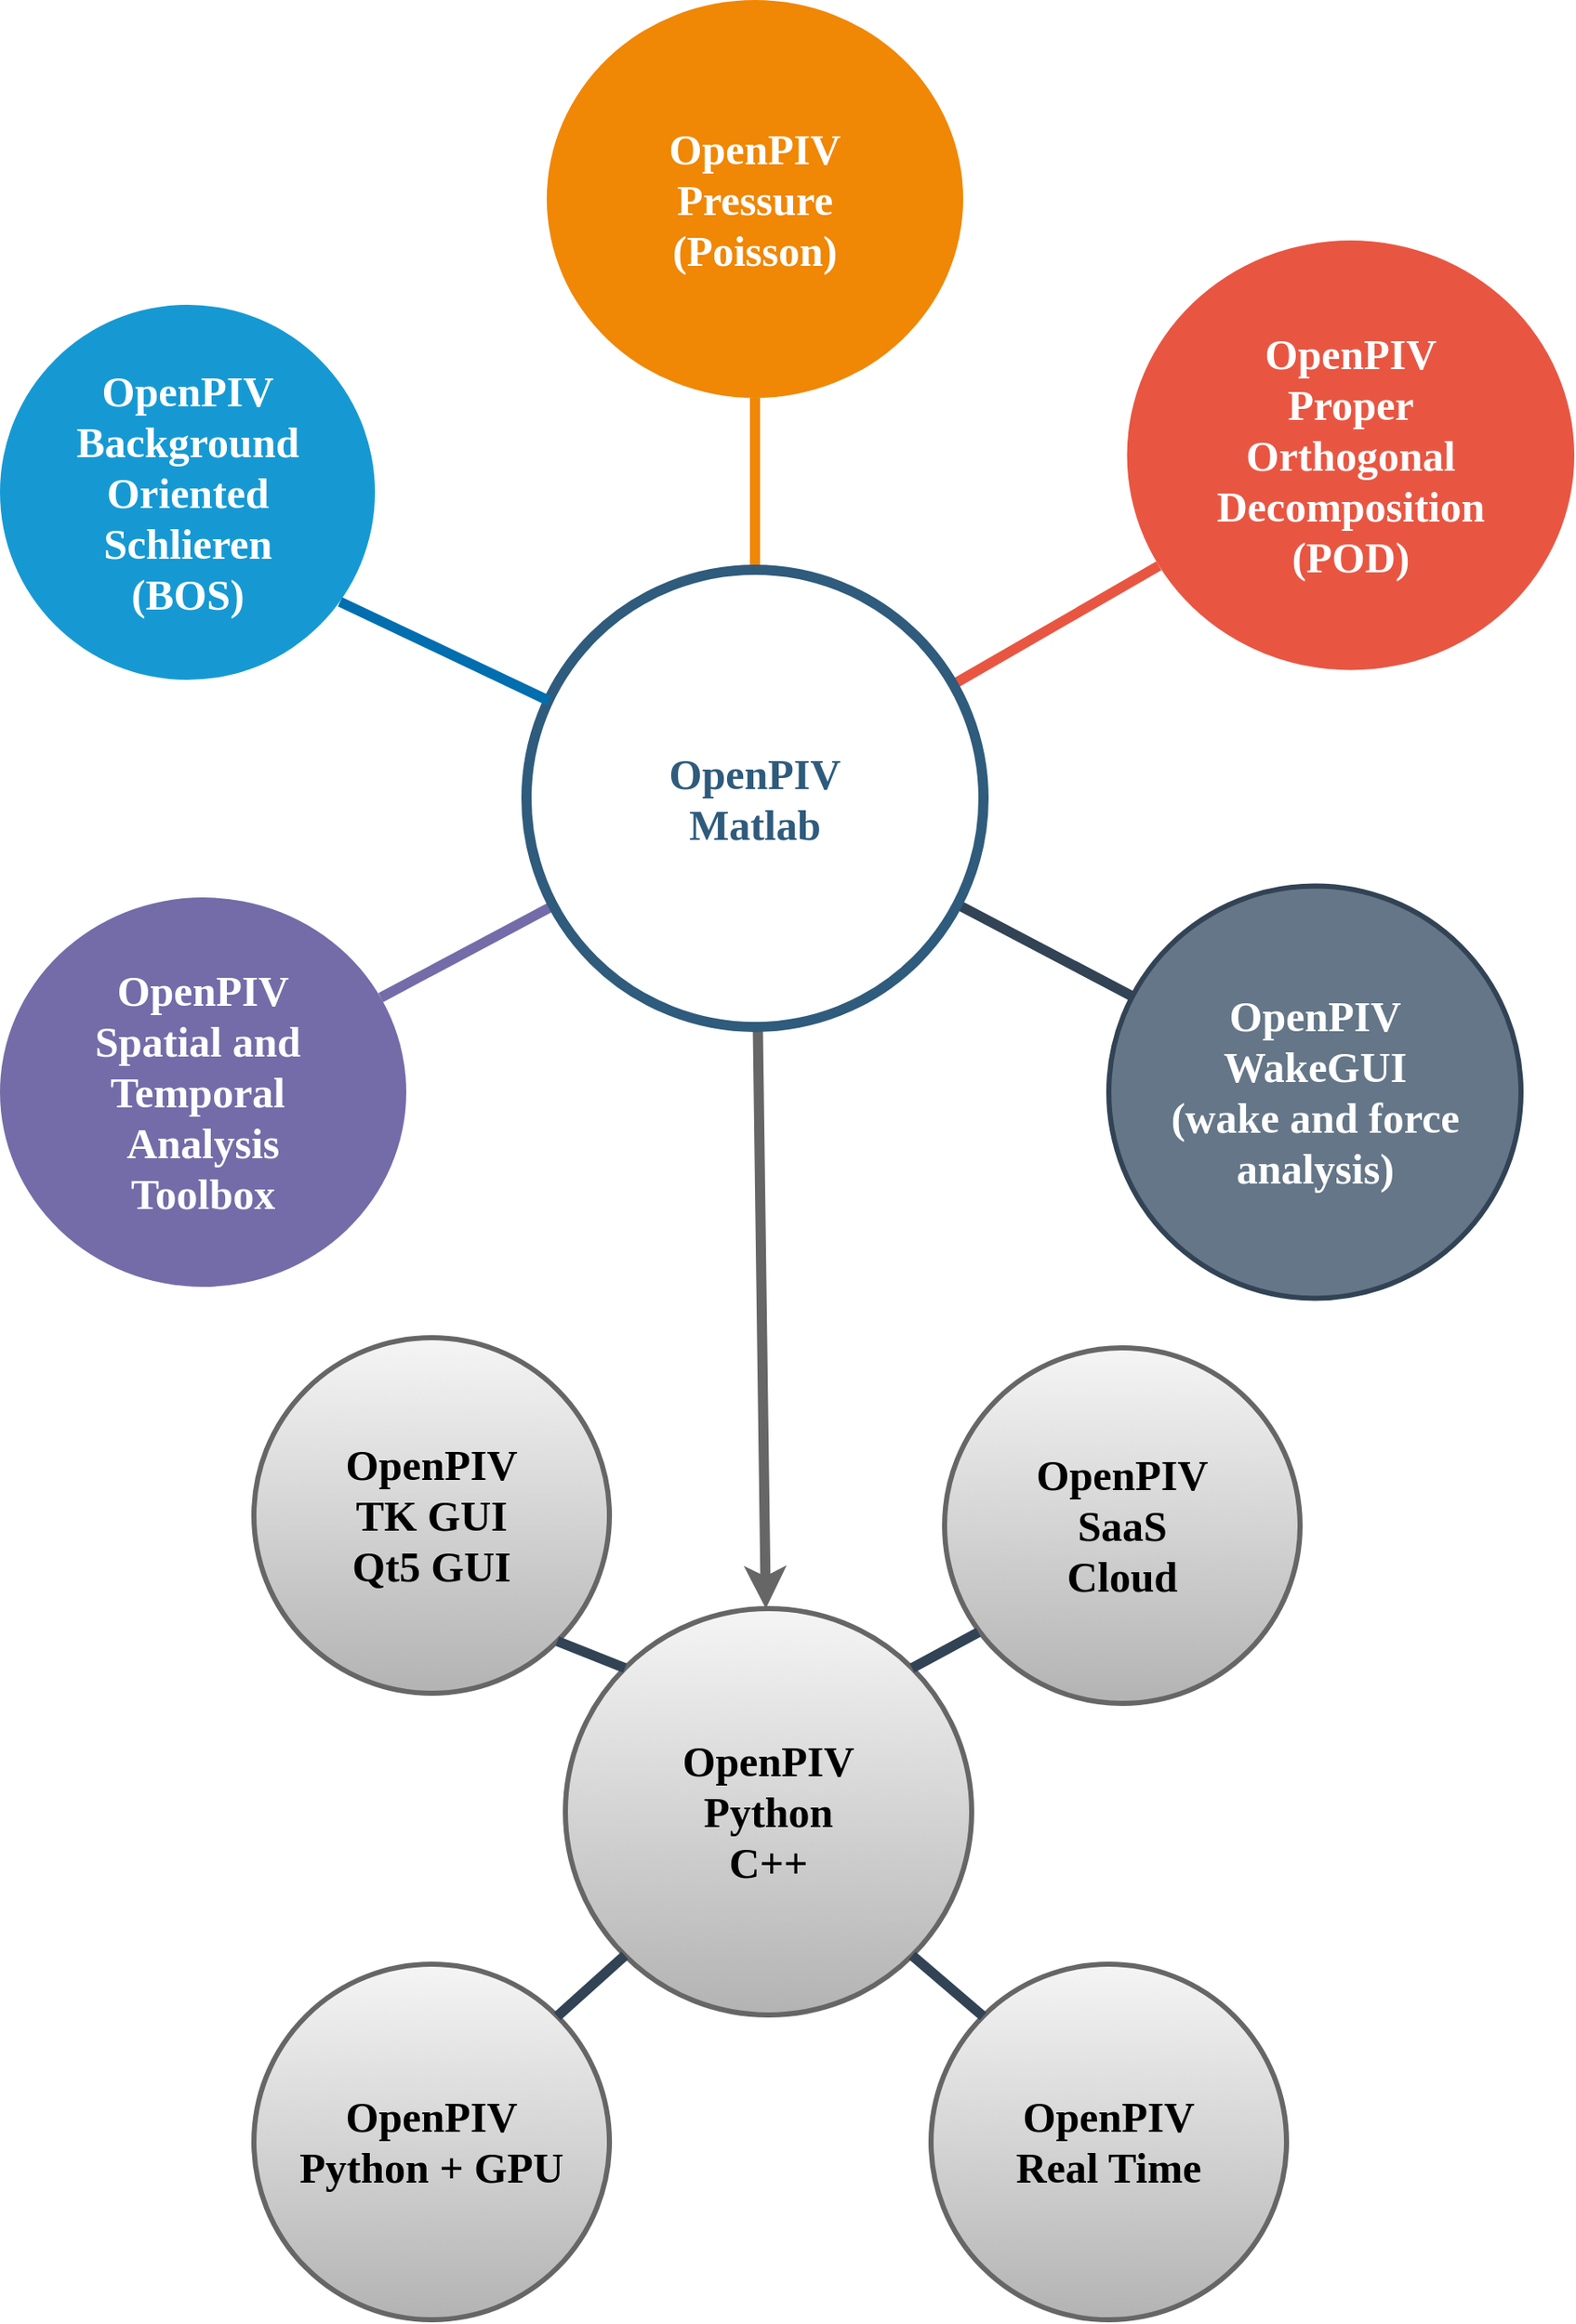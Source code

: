 <mxfile version="12.9.2" type="github">
  <diagram id="6a731a19-8d31-9384-78a2-239565b7b9f0" name="Page-1">
    <mxGraphModel dx="2316" dy="1018" grid="1" gridSize="10" guides="1" tooltips="1" connect="1" arrows="1" fold="1" page="1" pageScale="1" pageWidth="1169" pageHeight="827" background="#ffffff" math="0" shadow="0">
      <root>
        <mxCell id="0" />
        <mxCell id="1" parent="0" />
        <mxCell id="1351" value="OpenPIV&lt;br style=&quot;font-size: 25px;&quot;&gt;Pressure&lt;br style=&quot;font-size: 25px;&quot;&gt;(Poisson)" style="ellipse;whiteSpace=wrap;html=1;shadow=0;fontFamily=Tahoma;fontSize=25;fontColor=#FFFFFF;align=center;strokeWidth=3;fillColor=#F08705;strokeColor=none;gradientColor=none;fontStyle=1" parent="1" vertex="1">
          <mxGeometry x="973" y="340" width="246" height="235" as="geometry" />
        </mxCell>
        <mxCell id="1352" value="OpenPIV&lt;br style=&quot;font-size: 25px;&quot;&gt;Proper&lt;br style=&quot;font-size: 25px;&quot;&gt;Orthogonal&lt;br style=&quot;font-size: 25px;&quot;&gt;Decomposition&lt;br style=&quot;font-size: 25px;&quot;&gt;(POD)" style="ellipse;whiteSpace=wrap;html=1;shadow=0;fontFamily=Tahoma;fontSize=25;fontColor=#FFFFFF;align=center;strokeWidth=3;fillColor=#E85642;strokeColor=none;fontStyle=1" parent="1" vertex="1">
          <mxGeometry x="1315.79" y="482" width="264.21" height="253.75" as="geometry" />
        </mxCell>
        <mxCell id="1353" value="OpenPIV&lt;br style=&quot;font-size: 25px&quot;&gt;WakeGUI&lt;br style=&quot;font-size: 25px&quot;&gt;(wake and force analysis)" style="ellipse;whiteSpace=wrap;html=1;shadow=0;fontFamily=Tahoma;fontSize=25;align=center;strokeWidth=3;fillColor=#647687;strokeColor=#314354;fontColor=#ffffff;fontStyle=1" parent="1" vertex="1">
          <mxGeometry x="1305.01" y="863.25" width="243.5" height="243.5" as="geometry" />
        </mxCell>
        <mxCell id="1354" value="OpenPIV&lt;br style=&quot;font-size: 25px;&quot;&gt;Python&lt;br style=&quot;font-size: 25px;&quot;&gt;C++" style="ellipse;whiteSpace=wrap;html=1;shadow=0;fontFamily=Tahoma;fontSize=25;align=center;strokeWidth=3;fillColor=#f5f5f5;strokeColor=#666666;gradientColor=#b3b3b3;fontStyle=1" parent="1" vertex="1">
          <mxGeometry x="984" y="1290" width="240" height="240" as="geometry" />
        </mxCell>
        <mxCell id="1360" style="endArrow=none;strokeWidth=6;strokeColor=#f08705;html=1;fontStyle=1;fontFamily=Tahoma;fontSize=25;" parent="1" source="1515" target="1351" edge="1">
          <mxGeometry relative="1" as="geometry" />
        </mxCell>
        <mxCell id="1361" style="endArrow=none;strokeWidth=6;strokeColor=#E85642;html=1;fontStyle=1;fontFamily=Tahoma;fontSize=25;" parent="1" source="1515" target="1352" edge="1">
          <mxGeometry relative="1" as="geometry" />
        </mxCell>
        <mxCell id="1362" style="endArrow=none;strokeWidth=6;strokeColor=#314354;html=1;fillColor=#647687;fontStyle=1;fontFamily=Tahoma;fontSize=25;" parent="1" source="1515" target="1353" edge="1">
          <mxGeometry relative="1" as="geometry" />
        </mxCell>
        <mxCell id="1363" style="endArrow=none;strokeWidth=6;strokeColor=#736CA8;html=1;fontStyle=1;fontFamily=Tahoma;fontSize=25;" parent="1" source="1515" target="1516" edge="1">
          <mxGeometry relative="1" as="geometry" />
        </mxCell>
        <mxCell id="1364" style="endArrow=classic;strokeWidth=6;strokeColor=#666666;html=1;gradientColor=#b3b3b3;fillColor=#f5f5f5;fontStyle=1;fontFamily=Tahoma;fontSize=25;endFill=0;" parent="1" source="1515" target="1354" edge="1">
          <mxGeometry relative="1" as="geometry" />
        </mxCell>
        <mxCell id="1515" value="OpenPIV&lt;br style=&quot;font-size: 25px;&quot;&gt;Matlab" style="ellipse;whiteSpace=wrap;html=1;shadow=0;fontFamily=Tahoma;fontSize=25;fontColor=#2F5B7C;align=center;strokeColor=#2F5B7C;strokeWidth=6;fillColor=#FFFFFF;fontStyle=1;gradientColor=none;" parent="1" vertex="1">
          <mxGeometry x="961" y="676.5" width="270" height="270" as="geometry" />
        </mxCell>
        <mxCell id="1516" value="OpenPIV&lt;br style=&quot;font-size: 25px;&quot;&gt;Spatial and&amp;nbsp;&lt;br style=&quot;font-size: 25px;&quot;&gt;Temporal&amp;nbsp;&lt;br style=&quot;font-size: 25px;&quot;&gt;Analysis&lt;br style=&quot;font-size: 25px;&quot;&gt;Toolbox" style="ellipse;whiteSpace=wrap;html=1;shadow=0;fontFamily=Tahoma;fontSize=25;fontColor=#FFFFFF;align=center;strokeWidth=3;fillColor=#736ca8;strokeColor=none;fontStyle=1" parent="1" vertex="1">
          <mxGeometry x="650" y="870" width="240" height="230" as="geometry" />
        </mxCell>
        <mxCell id="1350" value="OpenPIV&lt;br style=&quot;font-size: 25px;&quot;&gt;Background&lt;br style=&quot;font-size: 25px;&quot;&gt;Oriented&lt;br style=&quot;font-size: 25px;&quot;&gt;Schlieren&lt;br style=&quot;font-size: 25px;&quot;&gt;(BOS)" style="ellipse;whiteSpace=wrap;html=1;shadow=0;fontFamily=Tahoma;fontSize=25;fontColor=#FFFFFF;align=center;strokeWidth=3;fillColor=#1699D3;strokeColor=none;fontStyle=1" parent="1" vertex="1">
          <mxGeometry x="650" y="520" width="221.5" height="221.5" as="geometry" />
        </mxCell>
        <mxCell id="OUzuYK2X_hW6qibeQStF-1544" style="endArrow=none;strokeWidth=6;strokeColor=#006EAF;html=1;fillColor=#1ba1e2;entryX=0.907;entryY=0.792;entryDx=0;entryDy=0;entryPerimeter=0;fontStyle=1;fontFamily=Tahoma;fontSize=25;" edge="1" parent="1" source="1515" target="1350">
          <mxGeometry relative="1" as="geometry">
            <mxPoint x="1004.28" y="712.442" as="sourcePoint" />
            <mxPoint x="602" y="420" as="targetPoint" />
          </mxGeometry>
        </mxCell>
        <mxCell id="OUzuYK2X_hW6qibeQStF-1546" value="OpenPIV&lt;br style=&quot;font-size: 25px&quot;&gt;TK GUI&lt;br style=&quot;font-size: 25px&quot;&gt;Qt5 GUI" style="ellipse;whiteSpace=wrap;html=1;shadow=0;fontFamily=Tahoma;fontSize=25;align=center;strokeWidth=3;fillColor=#f5f5f5;strokeColor=#666666;gradientColor=#b3b3b3;fontStyle=1" vertex="1" parent="1">
          <mxGeometry x="800" y="1130" width="210" height="210" as="geometry" />
        </mxCell>
        <mxCell id="OUzuYK2X_hW6qibeQStF-1547" value="OpenPIV&lt;br style=&quot;font-size: 25px&quot;&gt;Python + GPU" style="ellipse;whiteSpace=wrap;html=1;shadow=0;fontFamily=Tahoma;fontSize=25;align=center;strokeWidth=3;fillColor=#f5f5f5;strokeColor=#666666;gradientColor=#b3b3b3;fontStyle=1" vertex="1" parent="1">
          <mxGeometry x="800" y="1500" width="210" height="210" as="geometry" />
        </mxCell>
        <mxCell id="OUzuYK2X_hW6qibeQStF-1548" value="OpenPIV&lt;br style=&quot;font-size: 25px&quot;&gt;Real Time" style="ellipse;whiteSpace=wrap;html=1;shadow=0;fontFamily=Tahoma;fontSize=25;align=center;strokeWidth=3;fillColor=#f5f5f5;strokeColor=#666666;gradientColor=#b3b3b3;fontStyle=1" vertex="1" parent="1">
          <mxGeometry x="1200" y="1500" width="210" height="210" as="geometry" />
        </mxCell>
        <mxCell id="OUzuYK2X_hW6qibeQStF-1549" value="OpenPIV&lt;br style=&quot;font-size: 25px&quot;&gt;SaaS&lt;br&gt;Cloud" style="ellipse;whiteSpace=wrap;html=1;shadow=0;fontFamily=Tahoma;fontSize=25;align=center;strokeWidth=3;fillColor=#f5f5f5;strokeColor=#666666;gradientColor=#b3b3b3;fontStyle=1" vertex="1" parent="1">
          <mxGeometry x="1208" y="1136" width="210" height="210" as="geometry" />
        </mxCell>
        <mxCell id="OUzuYK2X_hW6qibeQStF-1553" style="endArrow=none;strokeWidth=6;strokeColor=#314354;html=1;fillColor=#647687;fontStyle=1;fontFamily=Tahoma;fontSize=25;entryX=0.095;entryY=0.8;entryDx=0;entryDy=0;exitX=1;exitY=0;exitDx=0;exitDy=0;entryPerimeter=0;" edge="1" parent="1" source="1354" target="OUzuYK2X_hW6qibeQStF-1549">
          <mxGeometry relative="1" as="geometry">
            <mxPoint x="1226.048" y="1327.847" as="sourcePoint" />
            <mxPoint x="1300.754" y="1360.754" as="targetPoint" />
          </mxGeometry>
        </mxCell>
        <mxCell id="OUzuYK2X_hW6qibeQStF-1554" style="endArrow=none;strokeWidth=6;strokeColor=#314354;html=1;fillColor=#647687;fontStyle=1;fontFamily=Tahoma;fontSize=25;entryX=0;entryY=0;entryDx=0;entryDy=0;exitX=1;exitY=1;exitDx=0;exitDy=0;" edge="1" parent="1" source="1354" target="OUzuYK2X_hW6qibeQStF-1548">
          <mxGeometry relative="1" as="geometry">
            <mxPoint x="1220" y="1476" as="sourcePoint" />
            <mxPoint x="1310.754" y="1370.754" as="targetPoint" />
          </mxGeometry>
        </mxCell>
        <mxCell id="OUzuYK2X_hW6qibeQStF-1555" style="endArrow=none;strokeWidth=6;strokeColor=#314354;html=1;fillColor=#647687;fontStyle=1;fontFamily=Tahoma;fontSize=25;entryX=1;entryY=0;entryDx=0;entryDy=0;exitX=0;exitY=1;exitDx=0;exitDy=0;" edge="1" parent="1" source="1354" target="OUzuYK2X_hW6qibeQStF-1547">
          <mxGeometry relative="1" as="geometry">
            <mxPoint x="1246.048" y="1347.847" as="sourcePoint" />
            <mxPoint x="1320.754" y="1380.754" as="targetPoint" />
          </mxGeometry>
        </mxCell>
        <mxCell id="OUzuYK2X_hW6qibeQStF-1556" style="endArrow=none;strokeWidth=6;strokeColor=#314354;html=1;fillColor=#647687;fontStyle=1;fontFamily=Tahoma;fontSize=25;entryX=1;entryY=1;entryDx=0;entryDy=0;exitX=0;exitY=0;exitDx=0;exitDy=0;" edge="1" parent="1" source="1354" target="OUzuYK2X_hW6qibeQStF-1546">
          <mxGeometry relative="1" as="geometry">
            <mxPoint x="1256.048" y="1357.847" as="sourcePoint" />
            <mxPoint x="1330.754" y="1390.754" as="targetPoint" />
          </mxGeometry>
        </mxCell>
      </root>
    </mxGraphModel>
  </diagram>
</mxfile>
